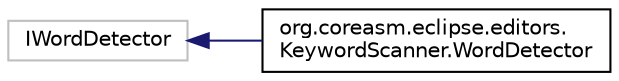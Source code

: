 digraph "Graphical Class Hierarchy"
{
  bgcolor="transparent";
  edge [fontname="Helvetica",fontsize="10",labelfontname="Helvetica",labelfontsize="10"];
  node [fontname="Helvetica",fontsize="10",shape=record];
  rankdir="LR";
  Node1 [label="IWordDetector",height=0.2,width=0.4,color="grey75"];
  Node1 -> Node2 [dir="back",color="midnightblue",fontsize="10",style="solid",fontname="Helvetica"];
  Node2 [label="org.coreasm.eclipse.editors.\lKeywordScanner.WordDetector",height=0.2,width=0.4,color="black",URL="$classorg_1_1coreasm_1_1eclipse_1_1editors_1_1KeywordScanner_1_1WordDetector.html"];
}
